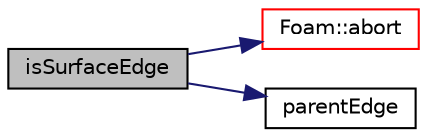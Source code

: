 digraph "isSurfaceEdge"
{
  bgcolor="transparent";
  edge [fontname="Helvetica",fontsize="10",labelfontname="Helvetica",labelfontsize="10"];
  node [fontname="Helvetica",fontsize="10",shape=record];
  rankdir="LR";
  Node331 [label="isSurfaceEdge",height=0.2,width=0.4,color="black", fillcolor="grey75", style="filled", fontcolor="black"];
  Node331 -> Node332 [color="midnightblue",fontsize="10",style="solid",fontname="Helvetica"];
  Node332 [label="Foam::abort",height=0.2,width=0.4,color="red",URL="$a21851.html#a447107a607d03e417307c203fa5fb44b"];
  Node331 -> Node377 [color="midnightblue",fontsize="10",style="solid",fontname="Helvetica"];
  Node377 [label="parentEdge",height=0.2,width=0.4,color="black",URL="$a26625.html#aab3d1bf29c40e2d506e6b6503fd3b3eb",tooltip="Parent edge (original surface edge this edge came from). "];
}

